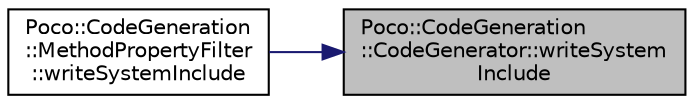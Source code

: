 digraph "Poco::CodeGeneration::CodeGenerator::writeSystemInclude"
{
 // LATEX_PDF_SIZE
  edge [fontname="Helvetica",fontsize="10",labelfontname="Helvetica",labelfontsize="10"];
  node [fontname="Helvetica",fontsize="10",shape=record];
  rankdir="RL";
  Node1 [label="Poco::CodeGeneration\l::CodeGenerator::writeSystem\lInclude",height=0.2,width=0.4,color="black", fillcolor="grey75", style="filled", fontcolor="black",tooltip="Writes the include either to the header or the src file."];
  Node1 -> Node2 [dir="back",color="midnightblue",fontsize="10",style="solid",fontname="Helvetica"];
  Node2 [label="Poco::CodeGeneration\l::MethodPropertyFilter\l::writeSystemInclude",height=0.2,width=0.4,color="black", fillcolor="white", style="filled",URL="$classPoco_1_1CodeGeneration_1_1MethodPropertyFilter.html#a3b4b2b58d41b9bd168c928e57cf77560",tooltip="Writes the include either to the header or the src file."];
}
